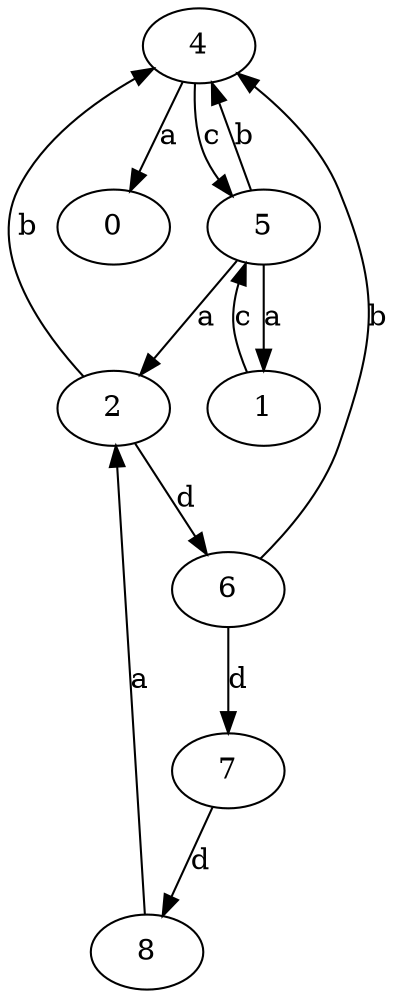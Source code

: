 strict digraph  {
0;
1;
2;
4;
5;
6;
7;
8;
1 -> 5  [label=c];
2 -> 4  [label=b];
2 -> 6  [label=d];
4 -> 0  [label=a];
4 -> 5  [label=c];
5 -> 1  [label=a];
5 -> 2  [label=a];
5 -> 4  [label=b];
6 -> 4  [label=b];
6 -> 7  [label=d];
7 -> 8  [label=d];
8 -> 2  [label=a];
}
